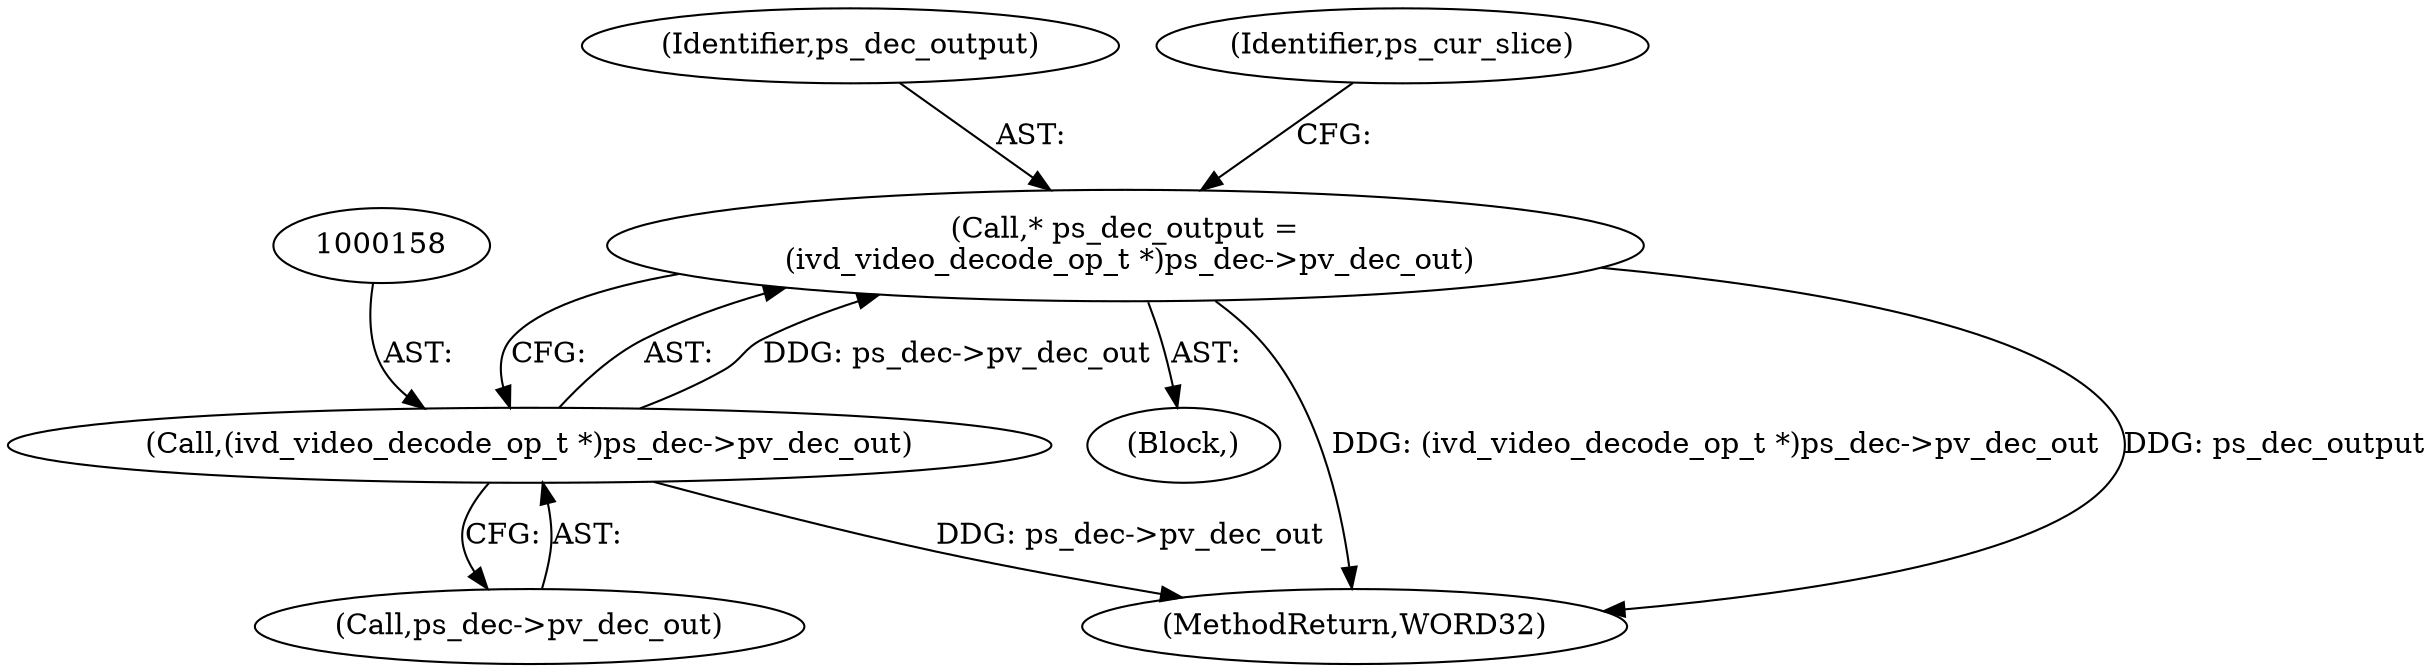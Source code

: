digraph "0_Android_f634481e940421020e52f511c1fb34aac1db4b2f@pointer" {
"1000155" [label="(Call,* ps_dec_output =\n (ivd_video_decode_op_t *)ps_dec->pv_dec_out)"];
"1000157" [label="(Call,(ivd_video_decode_op_t *)ps_dec->pv_dec_out)"];
"1000155" [label="(Call,* ps_dec_output =\n (ivd_video_decode_op_t *)ps_dec->pv_dec_out)"];
"1000141" [label="(Block,)"];
"1000156" [label="(Identifier,ps_dec_output)"];
"1000159" [label="(Call,ps_dec->pv_dec_out)"];
"1000164" [label="(Identifier,ps_cur_slice)"];
"1000157" [label="(Call,(ivd_video_decode_op_t *)ps_dec->pv_dec_out)"];
"1002154" [label="(MethodReturn,WORD32)"];
"1000155" -> "1000141"  [label="AST: "];
"1000155" -> "1000157"  [label="CFG: "];
"1000156" -> "1000155"  [label="AST: "];
"1000157" -> "1000155"  [label="AST: "];
"1000164" -> "1000155"  [label="CFG: "];
"1000155" -> "1002154"  [label="DDG: (ivd_video_decode_op_t *)ps_dec->pv_dec_out"];
"1000155" -> "1002154"  [label="DDG: ps_dec_output"];
"1000157" -> "1000155"  [label="DDG: ps_dec->pv_dec_out"];
"1000157" -> "1000159"  [label="CFG: "];
"1000158" -> "1000157"  [label="AST: "];
"1000159" -> "1000157"  [label="AST: "];
"1000157" -> "1002154"  [label="DDG: ps_dec->pv_dec_out"];
}
